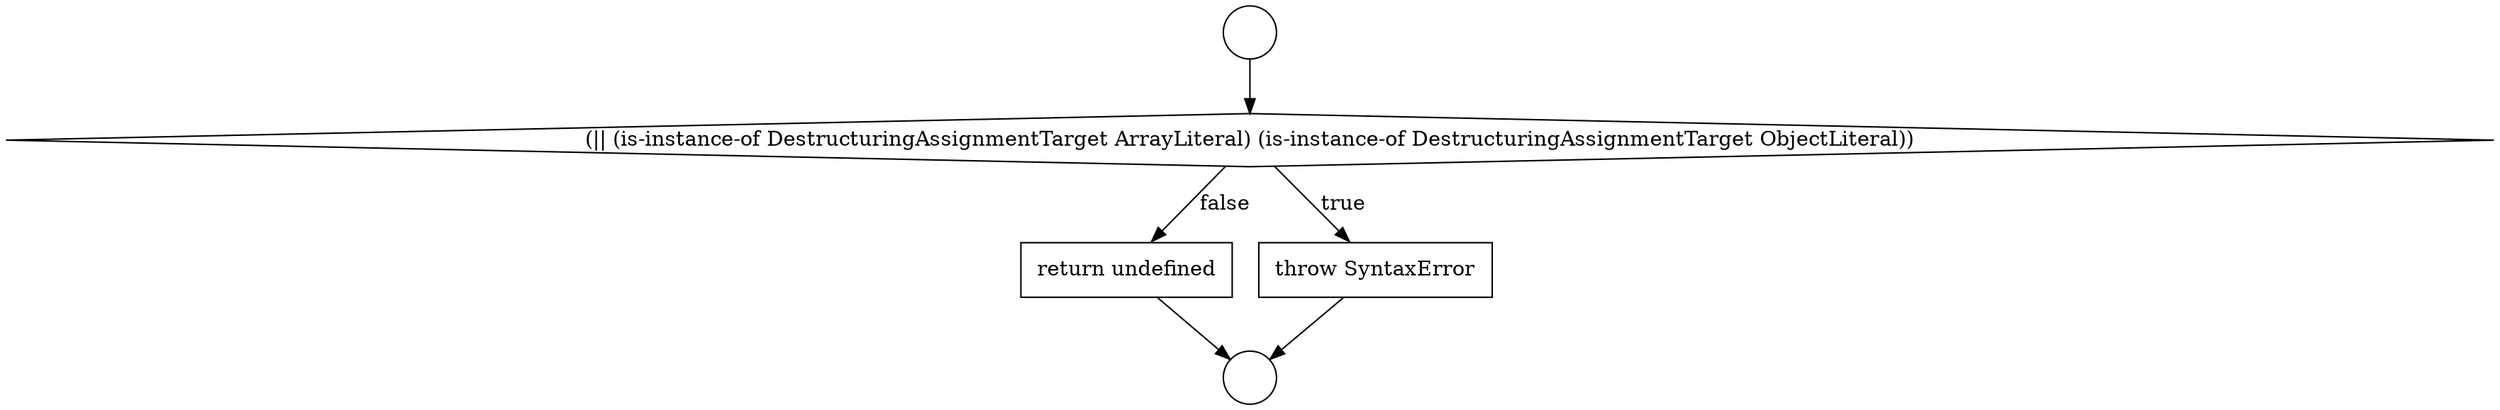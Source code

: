digraph {
  node19887 [shape=none, margin=0, label=<<font color="black">
    <table border="0" cellborder="1" cellspacing="0" cellpadding="10">
      <tr><td align="left">return undefined</td></tr>
    </table>
  </font>> color="black" fillcolor="white" style=filled]
  node19883 [shape=circle label=" " color="black" fillcolor="white" style=filled]
  node19886 [shape=none, margin=0, label=<<font color="black">
    <table border="0" cellborder="1" cellspacing="0" cellpadding="10">
      <tr><td align="left">throw SyntaxError</td></tr>
    </table>
  </font>> color="black" fillcolor="white" style=filled]
  node19885 [shape=diamond, label=<<font color="black">(|| (is-instance-of DestructuringAssignmentTarget ArrayLiteral) (is-instance-of DestructuringAssignmentTarget ObjectLiteral))</font>> color="black" fillcolor="white" style=filled]
  node19884 [shape=circle label=" " color="black" fillcolor="white" style=filled]
  node19883 -> node19885 [ color="black"]
  node19885 -> node19886 [label=<<font color="black">true</font>> color="black"]
  node19885 -> node19887 [label=<<font color="black">false</font>> color="black"]
  node19886 -> node19884 [ color="black"]
  node19887 -> node19884 [ color="black"]
}
